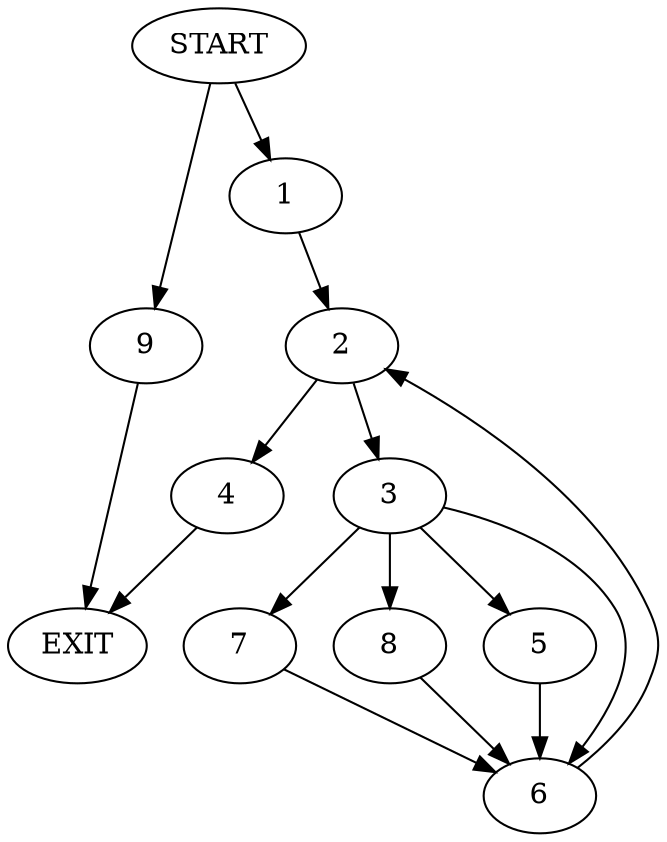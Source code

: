 digraph {
0 [label="START"]
10 [label="EXIT"]
0 -> 1
1 -> 2
2 -> 3
2 -> 4
3 -> 5
3 -> 6
3 -> 7
3 -> 8
4 -> 10
5 -> 6
6 -> 2
8 -> 6
7 -> 6
0 -> 9
9 -> 10
}
